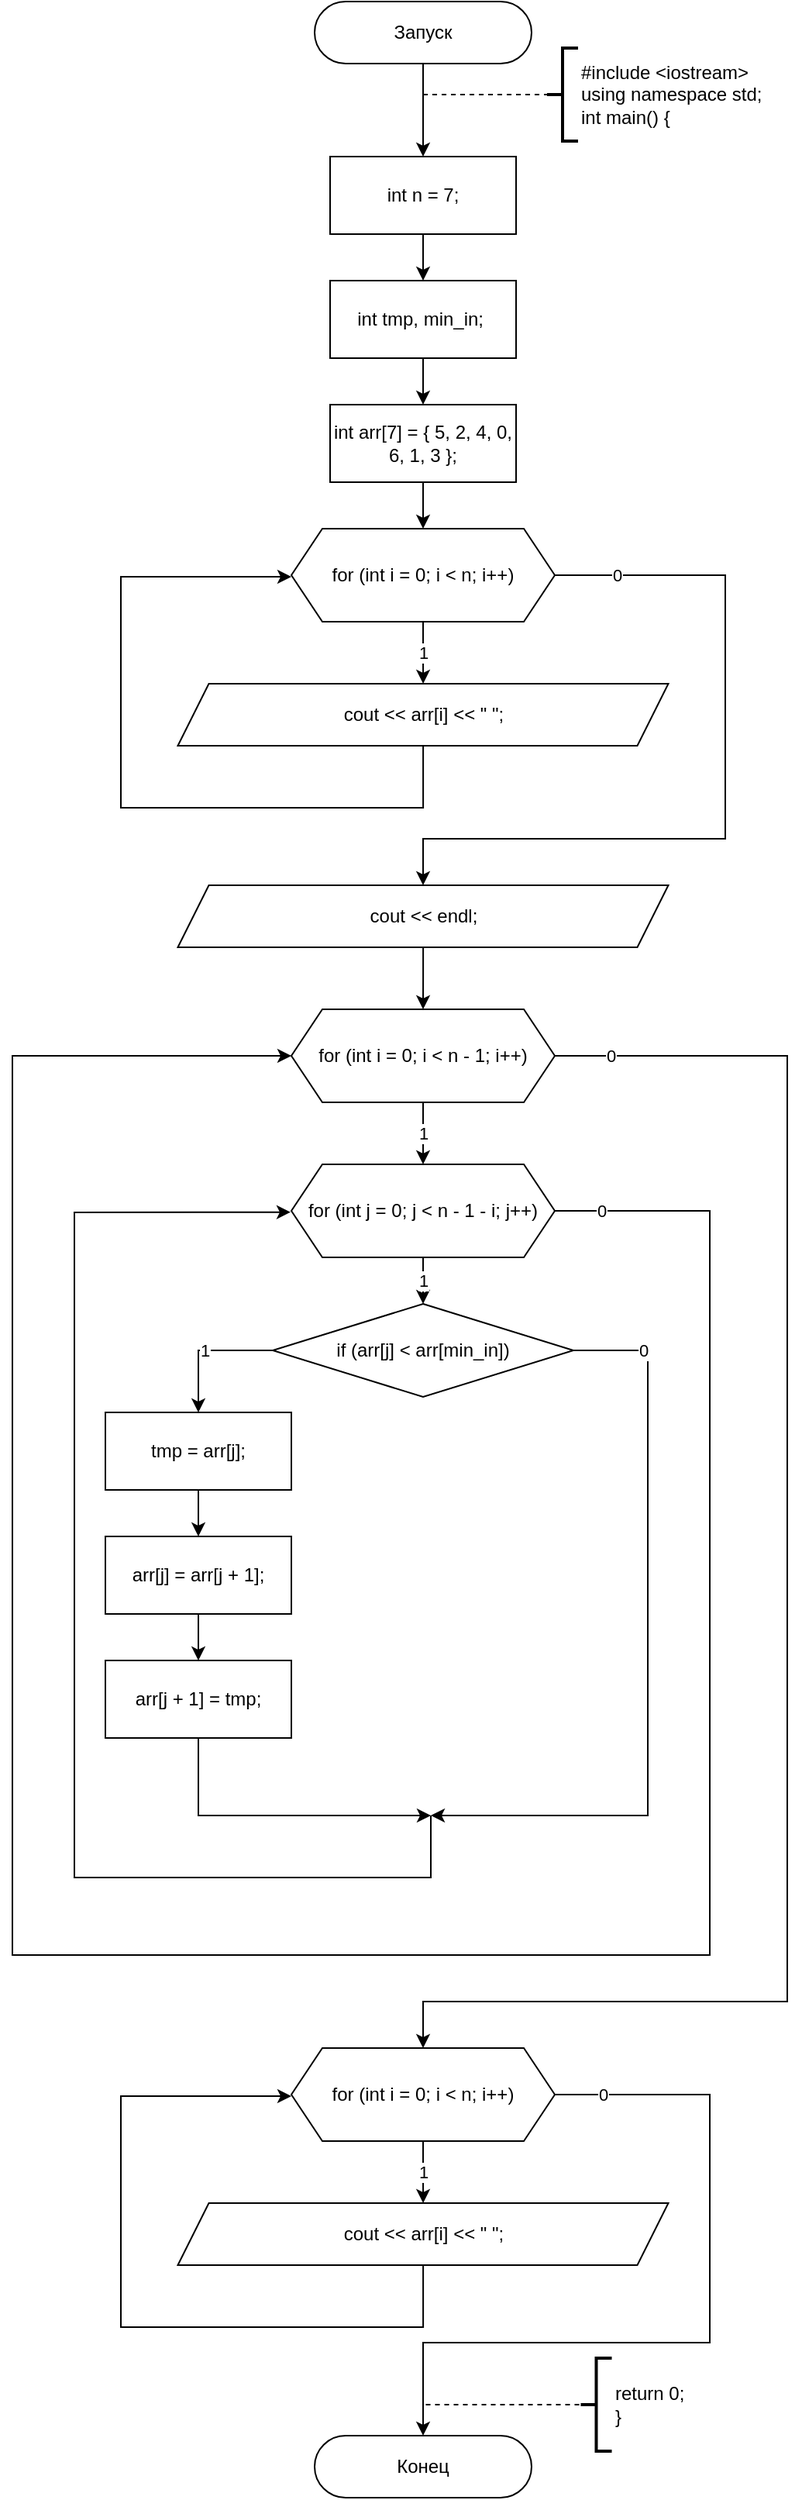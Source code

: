 <mxfile version="13.9.9" type="device"><diagram id="7AX7KUVrgplmevmfoFKQ" name="Страница 1"><mxGraphModel dx="852" dy="494" grid="1" gridSize="10" guides="1" tooltips="1" connect="0" arrows="1" fold="1" page="1" pageScale="1" pageWidth="827" pageHeight="1169" math="0" shadow="0"><root><mxCell id="0"/><mxCell id="1" parent="0"/><mxCell id="2" style="edgeStyle=orthogonalEdgeStyle;rounded=0;orthogonalLoop=1;jettySize=auto;html=1;" parent="1" source="3" target="4" edge="1"><mxGeometry relative="1" as="geometry"/></mxCell><mxCell id="3" value="Запуск" style="rounded=1;whiteSpace=wrap;html=1;arcSize=50;" parent="1" vertex="1"><mxGeometry x="305" y="20" width="140" height="40" as="geometry"/></mxCell><mxCell id="195" style="edgeStyle=none;html=1;" parent="1" source="4" edge="1"><mxGeometry relative="1" as="geometry"><mxPoint x="375" y="200" as="targetPoint"/></mxGeometry></mxCell><mxCell id="4" value="int n = 7;" style="rounded=0;whiteSpace=wrap;html=1;" parent="1" vertex="1"><mxGeometry x="315" y="120" width="120" height="50" as="geometry"/></mxCell><mxCell id="5" value="#include &amp;lt;iostream&amp;gt;&lt;br&gt;using namespace std;&lt;br&gt;int main() {" style="strokeWidth=2;html=1;shape=mxgraph.flowchart.annotation_2;align=left;labelPosition=right;pointerEvents=1;" parent="1" vertex="1"><mxGeometry x="455" y="50" width="20" height="60" as="geometry"/></mxCell><mxCell id="6" value="" style="endArrow=none;dashed=1;html=1;entryX=0;entryY=0.5;entryDx=0;entryDy=0;entryPerimeter=0;" parent="1" target="5" edge="1"><mxGeometry width="50" height="50" relative="1" as="geometry"><mxPoint x="375" y="80" as="sourcePoint"/><mxPoint x="465" y="70" as="targetPoint"/></mxGeometry></mxCell><mxCell id="7" value="Конец" style="rounded=1;whiteSpace=wrap;html=1;arcSize=50;" parent="1" vertex="1"><mxGeometry x="305" y="1590" width="140" height="40" as="geometry"/></mxCell><mxCell id="10" value="return 0;&lt;br&gt;}" style="strokeWidth=2;html=1;shape=mxgraph.flowchart.annotation_2;align=left;labelPosition=right;pointerEvents=1;" parent="1" vertex="1"><mxGeometry x="476.75" y="1540" width="20" height="60" as="geometry"/></mxCell><mxCell id="11" value="" style="endArrow=none;dashed=1;html=1;entryX=0;entryY=0.5;entryDx=0;entryDy=0;entryPerimeter=0;" parent="1" edge="1"><mxGeometry width="50" height="50" relative="1" as="geometry"><mxPoint x="376.75" y="1570" as="sourcePoint"/><mxPoint x="476.75" y="1570" as="targetPoint"/></mxGeometry></mxCell><mxCell id="236" style="edgeStyle=none;html=1;" parent="1" source="234" edge="1"><mxGeometry relative="1" as="geometry"><mxPoint x="375" y="280" as="targetPoint"/></mxGeometry></mxCell><mxCell id="234" value="int tmp, min_in;&amp;nbsp;" style="rounded=0;whiteSpace=wrap;html=1;" parent="1" vertex="1"><mxGeometry x="315" y="200" width="120" height="50" as="geometry"/></mxCell><mxCell id="394" style="edgeStyle=orthogonalEdgeStyle;html=1;" parent="1" source="252" target="393" edge="1"><mxGeometry relative="1" as="geometry"/></mxCell><mxCell id="252" value="int arr[7] = { 5, 2, 4, 0, 6, 1, 3 };" style="rounded=0;whiteSpace=wrap;html=1;" parent="1" vertex="1"><mxGeometry x="315" y="280" width="120" height="50" as="geometry"/></mxCell><mxCell id="396" value="1" style="edgeStyle=orthogonalEdgeStyle;html=1;rounded=0;" parent="1" source="393" target="395" edge="1"><mxGeometry relative="1" as="geometry"/></mxCell><mxCell id="399" value="0" style="edgeStyle=orthogonalEdgeStyle;rounded=0;html=1;" parent="1" source="393" target="398" edge="1"><mxGeometry x="-0.842" relative="1" as="geometry"><Array as="points"><mxPoint x="570" y="390"/><mxPoint x="570" y="560"/><mxPoint x="375" y="560"/></Array><mxPoint as="offset"/></mxGeometry></mxCell><mxCell id="393" value="for (int i = 0; i &amp;lt; n; i++)" style="shape=hexagon;perimeter=hexagonPerimeter2;whiteSpace=wrap;html=1;fixedSize=1;" parent="1" vertex="1"><mxGeometry x="290" y="360" width="170" height="60" as="geometry"/></mxCell><mxCell id="397" style="edgeStyle=orthogonalEdgeStyle;rounded=0;html=1;entryX=0;entryY=0.517;entryDx=0;entryDy=0;entryPerimeter=0;" parent="1" source="395" target="393" edge="1"><mxGeometry relative="1" as="geometry"><Array as="points"><mxPoint x="375" y="540"/><mxPoint x="180" y="540"/><mxPoint x="180" y="391"/></Array></mxGeometry></mxCell><mxCell id="395" value="cout &amp;lt;&amp;lt; arr[i] &amp;lt;&amp;lt; &quot; &quot;;" style="shape=parallelogram;perimeter=parallelogramPerimeter;whiteSpace=wrap;html=1;fixedSize=1;" parent="1" vertex="1"><mxGeometry x="216.75" y="460" width="316.5" height="40" as="geometry"/></mxCell><mxCell id="401" style="edgeStyle=orthogonalEdgeStyle;rounded=0;html=1;" parent="1" source="398" target="400" edge="1"><mxGeometry relative="1" as="geometry"/></mxCell><mxCell id="398" value="cout &amp;lt;&amp;lt; endl;" style="shape=parallelogram;perimeter=parallelogramPerimeter;whiteSpace=wrap;html=1;fixedSize=1;" parent="1" vertex="1"><mxGeometry x="216.75" y="590" width="316.5" height="40" as="geometry"/></mxCell><mxCell id="403" value="1" style="edgeStyle=orthogonalEdgeStyle;rounded=0;html=1;" parent="1" source="400" target="404" edge="1"><mxGeometry relative="1" as="geometry"><mxPoint x="375" y="770" as="targetPoint"/><mxPoint as="offset"/></mxGeometry></mxCell><mxCell id="427" value="0" style="edgeStyle=orthogonalEdgeStyle;rounded=0;html=1;" parent="1" source="400" target="421" edge="1"><mxGeometry x="-0.93" relative="1" as="geometry"><Array as="points"><mxPoint x="610" y="700"/><mxPoint x="610" y="1310"/><mxPoint x="375" y="1310"/></Array><mxPoint as="offset"/></mxGeometry></mxCell><mxCell id="400" value="for (int i = 0; i &amp;lt; n - 1; i++)" style="shape=hexagon;perimeter=hexagonPerimeter2;whiteSpace=wrap;html=1;fixedSize=1;" parent="1" vertex="1"><mxGeometry x="290" y="670" width="170" height="60" as="geometry"/></mxCell><mxCell id="407" value="1" style="edgeStyle=orthogonalEdgeStyle;rounded=0;html=1;" parent="1" source="404" target="406" edge="1"><mxGeometry relative="1" as="geometry"/></mxCell><mxCell id="440" value="0" style="edgeStyle=orthogonalEdgeStyle;rounded=0;html=1;entryX=0;entryY=0.5;entryDx=0;entryDy=0;entryPerimeter=0;" parent="1" source="404" target="400" edge="1"><mxGeometry x="-0.967" relative="1" as="geometry"><Array as="points"><mxPoint x="560" y="800"/><mxPoint x="560" y="1280"/><mxPoint x="110" y="1280"/><mxPoint x="110" y="700"/></Array><mxPoint as="offset"/></mxGeometry></mxCell><mxCell id="404" value="for (int j = 0; j &amp;lt; n - 1 - i; j++)" style="shape=hexagon;perimeter=hexagonPerimeter2;whiteSpace=wrap;html=1;fixedSize=1;" parent="1" vertex="1"><mxGeometry x="290" y="770" width="170" height="60" as="geometry"/></mxCell><mxCell id="409" value="1" style="edgeStyle=orthogonalEdgeStyle;rounded=0;html=1;" parent="1" source="406" target="408" edge="1"><mxGeometry relative="1" as="geometry"><Array as="points"><mxPoint x="230" y="890"/></Array></mxGeometry></mxCell><mxCell id="410" value="0" style="edgeStyle=orthogonalEdgeStyle;rounded=0;html=1;" parent="1" source="406" edge="1"><mxGeometry x="-0.818" relative="1" as="geometry"><mxPoint x="380" y="1190" as="targetPoint"/><Array as="points"><mxPoint x="520" y="890"/><mxPoint x="520" y="1190"/></Array><mxPoint as="offset"/></mxGeometry></mxCell><mxCell id="406" value="if (arr[j] &amp;lt; arr[min_in])" style="rhombus;whiteSpace=wrap;html=1;" parent="1" vertex="1"><mxGeometry x="278" y="860" width="194" height="60" as="geometry"/></mxCell><mxCell id="430" style="edgeStyle=none;html=1;" parent="1" source="408" target="429" edge="1"><mxGeometry relative="1" as="geometry"/></mxCell><mxCell id="408" value="min_in = i;" style="rounded=0;whiteSpace=wrap;html=1;" parent="1" vertex="1"><mxGeometry x="170" y="930" width="120" height="50" as="geometry"/></mxCell><mxCell id="420" value="1" style="edgeStyle=orthogonalEdgeStyle;html=1;rounded=0;" parent="1" source="421" target="423" edge="1"><mxGeometry relative="1" as="geometry"/></mxCell><mxCell id="425" value="0" style="edgeStyle=orthogonalEdgeStyle;rounded=0;html=1;" parent="1" source="421" target="7" edge="1"><mxGeometry x="-0.881" relative="1" as="geometry"><Array as="points"><mxPoint x="560" y="1370"/><mxPoint x="560" y="1530"/><mxPoint x="375" y="1530"/></Array><mxPoint x="1" as="offset"/></mxGeometry></mxCell><mxCell id="421" value="for (int i = 0; i &amp;lt; n; i++)" style="shape=hexagon;perimeter=hexagonPerimeter2;whiteSpace=wrap;html=1;fixedSize=1;" parent="1" vertex="1"><mxGeometry x="290.0" y="1340" width="170" height="60" as="geometry"/></mxCell><mxCell id="422" style="edgeStyle=orthogonalEdgeStyle;rounded=0;html=1;entryX=0;entryY=0.517;entryDx=0;entryDy=0;entryPerimeter=0;" parent="1" source="423" target="421" edge="1"><mxGeometry relative="1" as="geometry"><Array as="points"><mxPoint x="375.0" y="1520"/><mxPoint x="180" y="1520"/><mxPoint x="180" y="1371"/></Array></mxGeometry></mxCell><mxCell id="423" value="cout &amp;lt;&amp;lt; arr[i] &amp;lt;&amp;lt; &quot; &quot;;" style="shape=parallelogram;perimeter=parallelogramPerimeter;whiteSpace=wrap;html=1;fixedSize=1;" parent="1" vertex="1"><mxGeometry x="216.75" y="1440" width="316.5" height="40" as="geometry"/></mxCell><mxCell id="434" style="edgeStyle=none;html=1;" parent="1" source="429" target="433" edge="1"><mxGeometry relative="1" as="geometry"/></mxCell><mxCell id="429" value="arr[j] = arr[j + 1];" style="rounded=0;whiteSpace=wrap;html=1;" parent="1" vertex="1"><mxGeometry x="170" y="1010" width="120" height="50" as="geometry"/></mxCell><mxCell id="431" value="min_in = i;" style="rounded=0;whiteSpace=wrap;html=1;" parent="1" vertex="1"><mxGeometry x="170" y="930" width="120" height="50" as="geometry"/></mxCell><mxCell id="432" value="tmp = arr[j];" style="rounded=0;whiteSpace=wrap;html=1;" parent="1" vertex="1"><mxGeometry x="170" y="930" width="120" height="50" as="geometry"/></mxCell><mxCell id="435" style="edgeStyle=orthogonalEdgeStyle;html=1;rounded=0;" parent="1" source="433" edge="1"><mxGeometry relative="1" as="geometry"><mxPoint x="380" y="1190" as="targetPoint"/><Array as="points"><mxPoint x="230" y="1190"/></Array></mxGeometry></mxCell><mxCell id="433" value="arr[j + 1] = tmp;" style="rounded=0;whiteSpace=wrap;html=1;" parent="1" vertex="1"><mxGeometry x="170" y="1090" width="120" height="50" as="geometry"/></mxCell><mxCell id="439" value="" style="endArrow=classic;html=1;rounded=0;entryX=-0.003;entryY=0.514;entryDx=0;entryDy=0;entryPerimeter=0;" parent="1" target="404" edge="1"><mxGeometry width="50" height="50" relative="1" as="geometry"><mxPoint x="380" y="1190" as="sourcePoint"/><mxPoint x="410" y="1010" as="targetPoint"/><Array as="points"><mxPoint x="380" y="1230"/><mxPoint x="150" y="1230"/><mxPoint x="150" y="801"/></Array></mxGeometry></mxCell></root></mxGraphModel></diagram></mxfile>